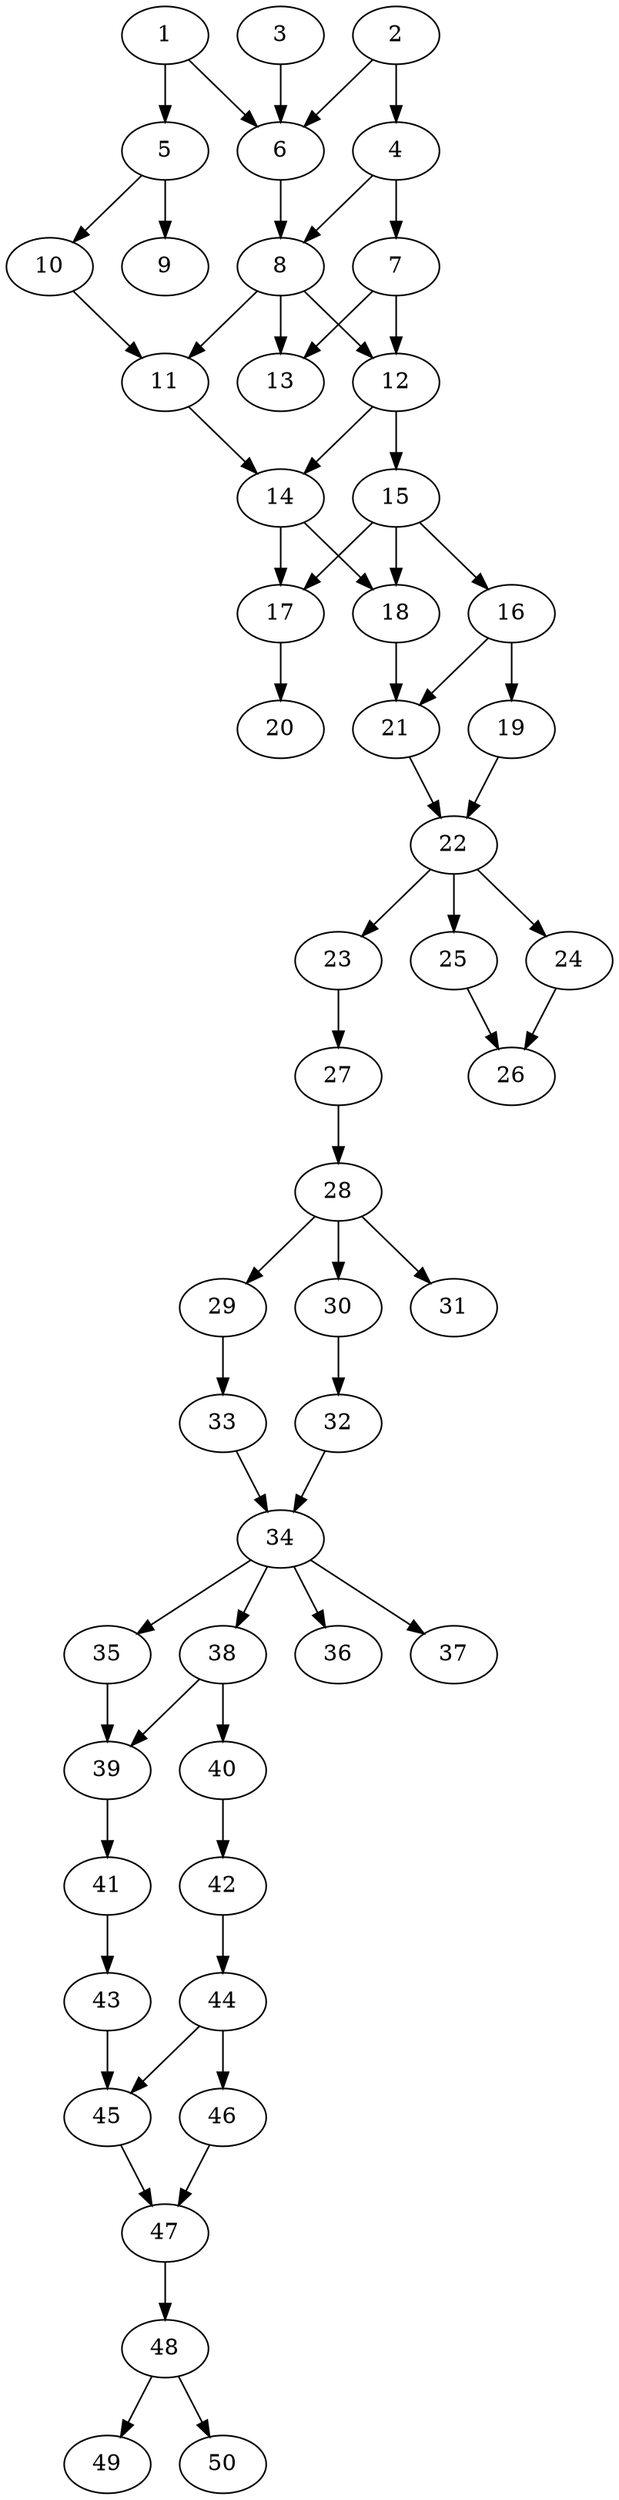 // DAG automatically generated by daggen at Thu Oct  3 14:07:57 2019
// ./daggen --dot -n 50 --ccr 0.3 --fat 0.3 --regular 0.5 --density 0.7 --mindata 5242880 --maxdata 52428800 
digraph G {
  1 [size="45226667", alpha="0.11", expect_size="13568000"] 
  1 -> 5 [size ="13568000"]
  1 -> 6 [size ="13568000"]
  2 [size="113172480", alpha="0.03", expect_size="33951744"] 
  2 -> 4 [size ="33951744"]
  2 -> 6 [size ="33951744"]
  3 [size="163822933", alpha="0.08", expect_size="49146880"] 
  3 -> 6 [size ="49146880"]
  4 [size="106728107", alpha="0.05", expect_size="32018432"] 
  4 -> 7 [size ="32018432"]
  4 -> 8 [size ="32018432"]
  5 [size="59637760", alpha="0.19", expect_size="17891328"] 
  5 -> 9 [size ="17891328"]
  5 -> 10 [size ="17891328"]
  6 [size="30146560", alpha="0.09", expect_size="9043968"] 
  6 -> 8 [size ="9043968"]
  7 [size="97191253", alpha="0.04", expect_size="29157376"] 
  7 -> 12 [size ="29157376"]
  7 -> 13 [size ="29157376"]
  8 [size="164427093", alpha="0.01", expect_size="49328128"] 
  8 -> 11 [size ="49328128"]
  8 -> 12 [size ="49328128"]
  8 -> 13 [size ="49328128"]
  9 [size="67751253", alpha="0.05", expect_size="20325376"] 
  10 [size="96351573", alpha="0.07", expect_size="28905472"] 
  10 -> 11 [size ="28905472"]
  11 [size="139113813", alpha="0.07", expect_size="41734144"] 
  11 -> 14 [size ="41734144"]
  12 [size="66430293", alpha="0.02", expect_size="19929088"] 
  12 -> 14 [size ="19929088"]
  12 -> 15 [size ="19929088"]
  13 [size="90497707", alpha="0.19", expect_size="27149312"] 
  14 [size="156818773", alpha="0.07", expect_size="47045632"] 
  14 -> 17 [size ="47045632"]
  14 -> 18 [size ="47045632"]
  15 [size="39768747", alpha="0.04", expect_size="11930624"] 
  15 -> 16 [size ="11930624"]
  15 -> 17 [size ="11930624"]
  15 -> 18 [size ="11930624"]
  16 [size="28975787", alpha="0.01", expect_size="8692736"] 
  16 -> 19 [size ="8692736"]
  16 -> 21 [size ="8692736"]
  17 [size="103454720", alpha="0.00", expect_size="31036416"] 
  17 -> 20 [size ="31036416"]
  18 [size="134144000", alpha="0.02", expect_size="40243200"] 
  18 -> 21 [size ="40243200"]
  19 [size="142694400", alpha="0.08", expect_size="42808320"] 
  19 -> 22 [size ="42808320"]
  20 [size="28115627", alpha="0.15", expect_size="8434688"] 
  21 [size="84432213", alpha="0.06", expect_size="25329664"] 
  21 -> 22 [size ="25329664"]
  22 [size="135871147", alpha="0.08", expect_size="40761344"] 
  22 -> 23 [size ="40761344"]
  22 -> 24 [size ="40761344"]
  22 -> 25 [size ="40761344"]
  23 [size="154528427", alpha="0.10", expect_size="46358528"] 
  23 -> 27 [size ="46358528"]
  24 [size="143752533", alpha="0.03", expect_size="43125760"] 
  24 -> 26 [size ="43125760"]
  25 [size="43591680", alpha="0.01", expect_size="13077504"] 
  25 -> 26 [size ="13077504"]
  26 [size="72854187", alpha="0.01", expect_size="21856256"] 
  27 [size="81104213", alpha="0.11", expect_size="24331264"] 
  27 -> 28 [size ="24331264"]
  28 [size="81739093", alpha="0.20", expect_size="24521728"] 
  28 -> 29 [size ="24521728"]
  28 -> 30 [size ="24521728"]
  28 -> 31 [size ="24521728"]
  29 [size="98539520", alpha="0.15", expect_size="29561856"] 
  29 -> 33 [size ="29561856"]
  30 [size="158177280", alpha="0.20", expect_size="47453184"] 
  30 -> 32 [size ="47453184"]
  31 [size="117254827", alpha="0.00", expect_size="35176448"] 
  32 [size="160812373", alpha="0.07", expect_size="48243712"] 
  32 -> 34 [size ="48243712"]
  33 [size="69966507", alpha="0.03", expect_size="20989952"] 
  33 -> 34 [size ="20989952"]
  34 [size="148360533", alpha="0.17", expect_size="44508160"] 
  34 -> 35 [size ="44508160"]
  34 -> 36 [size ="44508160"]
  34 -> 37 [size ="44508160"]
  34 -> 38 [size ="44508160"]
  35 [size="170670080", alpha="0.13", expect_size="51201024"] 
  35 -> 39 [size ="51201024"]
  36 [size="21777067", alpha="0.12", expect_size="6533120"] 
  37 [size="28924587", alpha="0.01", expect_size="8677376"] 
  38 [size="114541227", alpha="0.04", expect_size="34362368"] 
  38 -> 39 [size ="34362368"]
  38 -> 40 [size ="34362368"]
  39 [size="111011840", alpha="0.04", expect_size="33303552"] 
  39 -> 41 [size ="33303552"]
  40 [size="68608000", alpha="0.05", expect_size="20582400"] 
  40 -> 42 [size ="20582400"]
  41 [size="66208427", alpha="0.15", expect_size="19862528"] 
  41 -> 43 [size ="19862528"]
  42 [size="68167680", alpha="0.20", expect_size="20450304"] 
  42 -> 44 [size ="20450304"]
  43 [size="123439787", alpha="0.02", expect_size="37031936"] 
  43 -> 45 [size ="37031936"]
  44 [size="147759787", alpha="0.20", expect_size="44327936"] 
  44 -> 45 [size ="44327936"]
  44 -> 46 [size ="44327936"]
  45 [size="123187200", alpha="0.01", expect_size="36956160"] 
  45 -> 47 [size ="36956160"]
  46 [size="72014507", alpha="0.10", expect_size="21604352"] 
  46 -> 47 [size ="21604352"]
  47 [size="163027627", alpha="0.07", expect_size="48908288"] 
  47 -> 48 [size ="48908288"]
  48 [size="167635627", alpha="0.11", expect_size="50290688"] 
  48 -> 49 [size ="50290688"]
  48 -> 50 [size ="50290688"]
  49 [size="45219840", alpha="0.07", expect_size="13565952"] 
  50 [size="78284800", alpha="0.20", expect_size="23485440"] 
}
